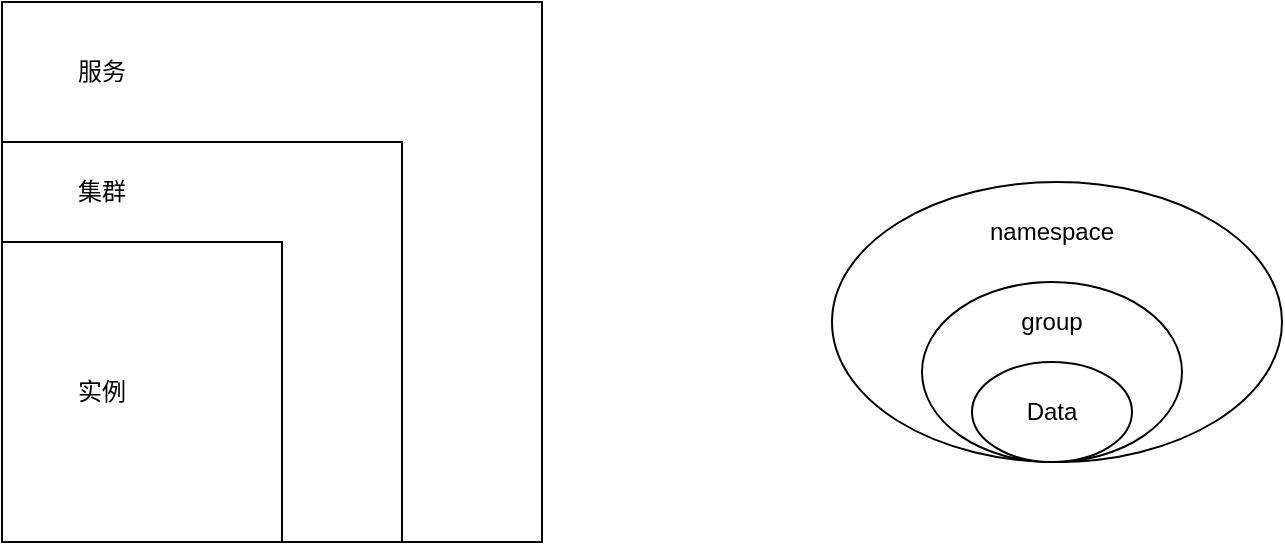 <mxfile version="23.0.1" type="github">
  <diagram name="第 1 页" id="gj6GB9t4gtp53nwakiQD">
    <mxGraphModel dx="1144" dy="521" grid="1" gridSize="10" guides="1" tooltips="1" connect="1" arrows="1" fold="1" page="1" pageScale="1" pageWidth="827" pageHeight="1169" math="0" shadow="0">
      <root>
        <mxCell id="0" />
        <mxCell id="1" parent="0" />
        <mxCell id="uJ9-kFgZs05fKWj_Soo6-12" value="" style="whiteSpace=wrap;html=1;aspect=fixed;" parent="1" vertex="1">
          <mxGeometry x="160" y="80" width="270" height="270" as="geometry" />
        </mxCell>
        <mxCell id="uJ9-kFgZs05fKWj_Soo6-13" value="" style="whiteSpace=wrap;html=1;aspect=fixed;" parent="1" vertex="1">
          <mxGeometry x="160" y="150" width="200" height="200" as="geometry" />
        </mxCell>
        <mxCell id="uJ9-kFgZs05fKWj_Soo6-16" value="" style="rounded=0;whiteSpace=wrap;html=1;" parent="1" vertex="1">
          <mxGeometry x="160" y="200" width="140" height="150" as="geometry" />
        </mxCell>
        <mxCell id="uJ9-kFgZs05fKWj_Soo6-17" value="服务" style="text;html=1;strokeColor=none;fillColor=none;align=center;verticalAlign=middle;whiteSpace=wrap;rounded=0;" parent="1" vertex="1">
          <mxGeometry x="180" y="100" width="60" height="30" as="geometry" />
        </mxCell>
        <mxCell id="uJ9-kFgZs05fKWj_Soo6-18" value="集群" style="text;html=1;strokeColor=none;fillColor=none;align=center;verticalAlign=middle;whiteSpace=wrap;rounded=0;" parent="1" vertex="1">
          <mxGeometry x="180" y="160" width="60" height="30" as="geometry" />
        </mxCell>
        <mxCell id="uJ9-kFgZs05fKWj_Soo6-19" value="实例" style="text;html=1;strokeColor=none;fillColor=none;align=center;verticalAlign=middle;whiteSpace=wrap;rounded=0;" parent="1" vertex="1">
          <mxGeometry x="180" y="260" width="60" height="30" as="geometry" />
        </mxCell>
        <mxCell id="Gk6a1O7TLmZE6w5sdZKh-1" value="" style="ellipse;whiteSpace=wrap;html=1;" vertex="1" parent="1">
          <mxGeometry x="575" y="170" width="225" height="140" as="geometry" />
        </mxCell>
        <mxCell id="Gk6a1O7TLmZE6w5sdZKh-3" value="namespace" style="text;html=1;strokeColor=none;fillColor=none;align=center;verticalAlign=middle;whiteSpace=wrap;rounded=0;" vertex="1" parent="1">
          <mxGeometry x="655" y="180" width="60" height="30" as="geometry" />
        </mxCell>
        <mxCell id="Gk6a1O7TLmZE6w5sdZKh-4" value="" style="ellipse;whiteSpace=wrap;html=1;" vertex="1" parent="1">
          <mxGeometry x="620" y="220" width="130" height="90" as="geometry" />
        </mxCell>
        <mxCell id="Gk6a1O7TLmZE6w5sdZKh-5" value="group" style="text;html=1;strokeColor=none;fillColor=none;align=center;verticalAlign=middle;whiteSpace=wrap;rounded=0;" vertex="1" parent="1">
          <mxGeometry x="655" y="225" width="60" height="30" as="geometry" />
        </mxCell>
        <mxCell id="Gk6a1O7TLmZE6w5sdZKh-6" value="" style="ellipse;whiteSpace=wrap;html=1;" vertex="1" parent="1">
          <mxGeometry x="645" y="260" width="80" height="50" as="geometry" />
        </mxCell>
        <mxCell id="Gk6a1O7TLmZE6w5sdZKh-7" value="Data" style="text;html=1;strokeColor=none;fillColor=none;align=center;verticalAlign=middle;whiteSpace=wrap;rounded=0;" vertex="1" parent="1">
          <mxGeometry x="655" y="270" width="60" height="30" as="geometry" />
        </mxCell>
      </root>
    </mxGraphModel>
  </diagram>
</mxfile>
